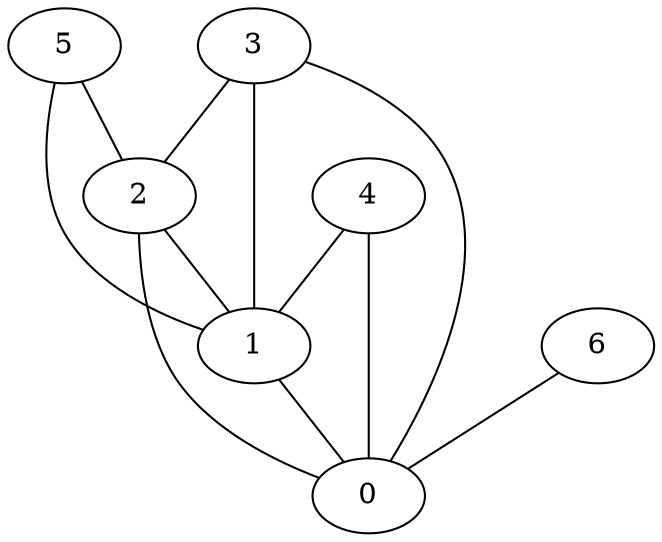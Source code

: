 graph G {
0;
1;
2;
3;
4;
5;
6;
6--0 ;
5--2 ;
5--1 ;
4--1 ;
4--0 ;
3--0 ;
3--1 ;
3--2 ;
2--1 ;
2--0 ;
1--0 ;
}
